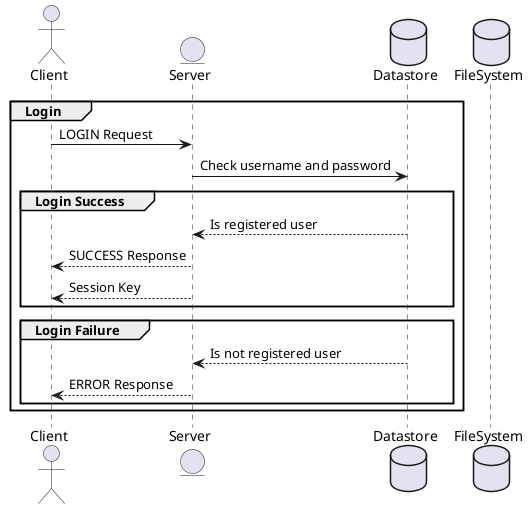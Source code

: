 actor Client
boundary Server
control Foo3
entity Foo4
database Foo5

@startuml
actor Client
entity Server
database Datastore
database FileSystem

group Login
    Client -> Server: LOGIN Request

    Server -> Datastore: Check username and password

    group Login Success
        Datastore --> Server: Is registered user
        Server --> Client: SUCCESS Response
        Server --> Client: Session Key
    end

    group Login Failure
        Datastore --> Server: Is not registered user
        Server --> Client: ERROR Response
    end
end
@enduml